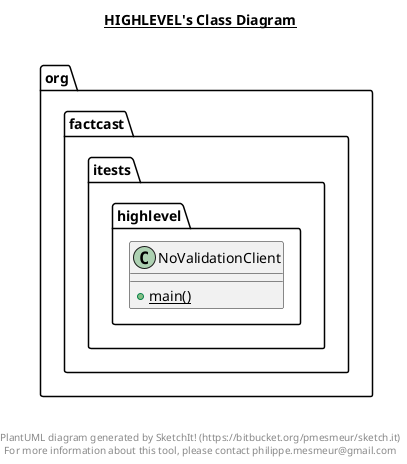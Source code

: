 @startuml

title __HIGHLEVEL's Class Diagram__\n

  namespace org.factcast.itests.highlevel {
    class org.factcast.itests.highlevel.NoValidationClient {
        {static} + main()
    }
  }
  



right footer


PlantUML diagram generated by SketchIt! (https://bitbucket.org/pmesmeur/sketch.it)
For more information about this tool, please contact philippe.mesmeur@gmail.com
endfooter

@enduml
